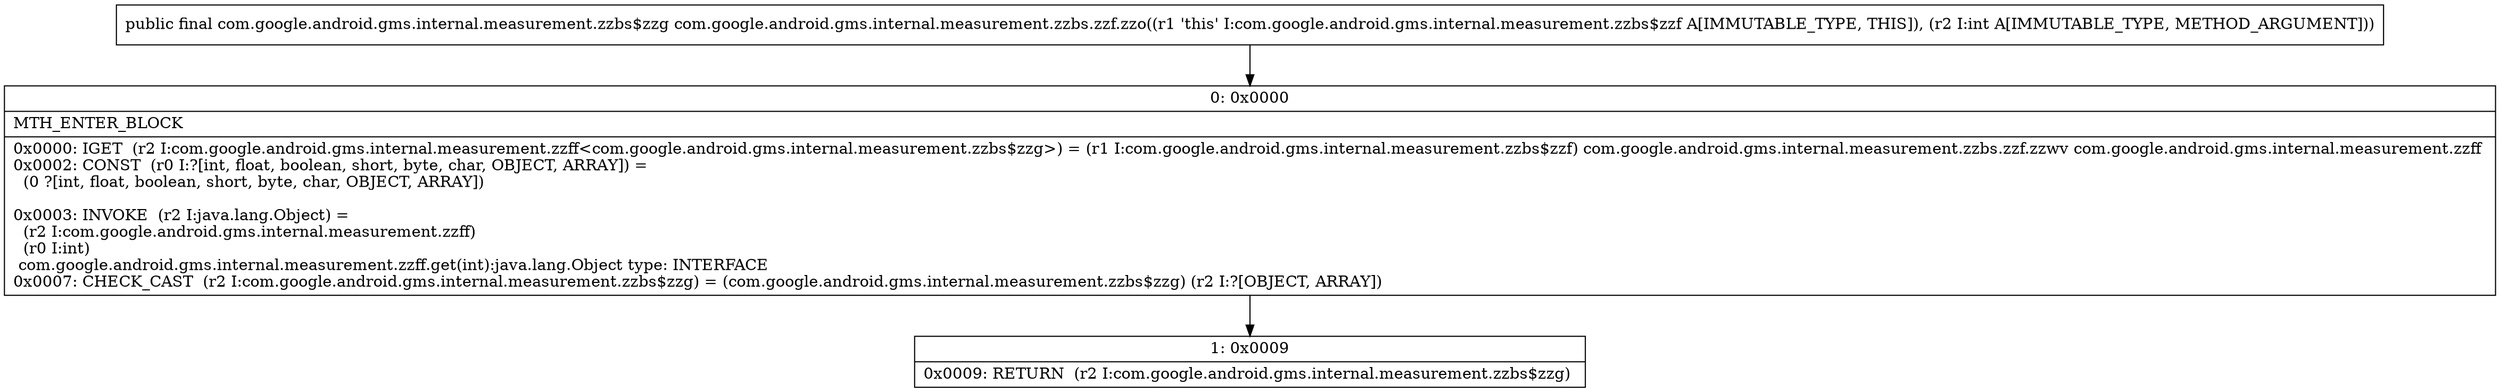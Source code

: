 digraph "CFG forcom.google.android.gms.internal.measurement.zzbs.zzf.zzo(I)Lcom\/google\/android\/gms\/internal\/measurement\/zzbs$zzg;" {
Node_0 [shape=record,label="{0\:\ 0x0000|MTH_ENTER_BLOCK\l|0x0000: IGET  (r2 I:com.google.android.gms.internal.measurement.zzff\<com.google.android.gms.internal.measurement.zzbs$zzg\>) = (r1 I:com.google.android.gms.internal.measurement.zzbs$zzf) com.google.android.gms.internal.measurement.zzbs.zzf.zzwv com.google.android.gms.internal.measurement.zzff \l0x0002: CONST  (r0 I:?[int, float, boolean, short, byte, char, OBJECT, ARRAY]) = \l  (0 ?[int, float, boolean, short, byte, char, OBJECT, ARRAY])\l \l0x0003: INVOKE  (r2 I:java.lang.Object) = \l  (r2 I:com.google.android.gms.internal.measurement.zzff)\l  (r0 I:int)\l com.google.android.gms.internal.measurement.zzff.get(int):java.lang.Object type: INTERFACE \l0x0007: CHECK_CAST  (r2 I:com.google.android.gms.internal.measurement.zzbs$zzg) = (com.google.android.gms.internal.measurement.zzbs$zzg) (r2 I:?[OBJECT, ARRAY]) \l}"];
Node_1 [shape=record,label="{1\:\ 0x0009|0x0009: RETURN  (r2 I:com.google.android.gms.internal.measurement.zzbs$zzg) \l}"];
MethodNode[shape=record,label="{public final com.google.android.gms.internal.measurement.zzbs$zzg com.google.android.gms.internal.measurement.zzbs.zzf.zzo((r1 'this' I:com.google.android.gms.internal.measurement.zzbs$zzf A[IMMUTABLE_TYPE, THIS]), (r2 I:int A[IMMUTABLE_TYPE, METHOD_ARGUMENT])) }"];
MethodNode -> Node_0;
Node_0 -> Node_1;
}


